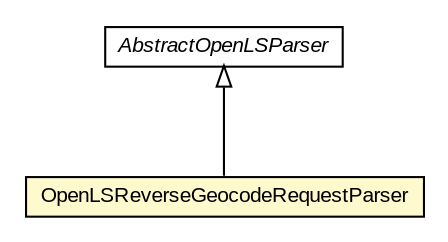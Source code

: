 #!/usr/local/bin/dot
#
# Class diagram 
# Generated by UMLGraph version R5_6-24-gf6e263 (http://www.umlgraph.org/)
#

digraph G {
	edge [fontname="arial",fontsize=10,labelfontname="arial",labelfontsize=10];
	node [fontname="arial",fontsize=10,shape=plaintext];
	nodesep=0.25;
	ranksep=0.5;
	// nl.mineleni.openls.parser.OpenLSReverseGeocodeRequestParser
	c3357 [label=<<table title="nl.mineleni.openls.parser.OpenLSReverseGeocodeRequestParser" border="0" cellborder="1" cellspacing="0" cellpadding="2" port="p" bgcolor="lemonChiffon" href="./OpenLSReverseGeocodeRequestParser.html">
		<tr><td><table border="0" cellspacing="0" cellpadding="1">
<tr><td align="center" balign="center"> OpenLSReverseGeocodeRequestParser </td></tr>
		</table></td></tr>
		</table>>, URL="./OpenLSReverseGeocodeRequestParser.html", fontname="arial", fontcolor="black", fontsize=10.0];
	// nl.mineleni.openls.parser.AbstractOpenLSParser
	c3360 [label=<<table title="nl.mineleni.openls.parser.AbstractOpenLSParser" border="0" cellborder="1" cellspacing="0" cellpadding="2" port="p" href="./AbstractOpenLSParser.html">
		<tr><td><table border="0" cellspacing="0" cellpadding="1">
<tr><td align="center" balign="center"><font face="arial italic"> AbstractOpenLSParser </font></td></tr>
		</table></td></tr>
		</table>>, URL="./AbstractOpenLSParser.html", fontname="arial", fontcolor="black", fontsize=10.0];
	//nl.mineleni.openls.parser.OpenLSReverseGeocodeRequestParser extends nl.mineleni.openls.parser.AbstractOpenLSParser
	c3360:p -> c3357:p [dir=back,arrowtail=empty];
}

